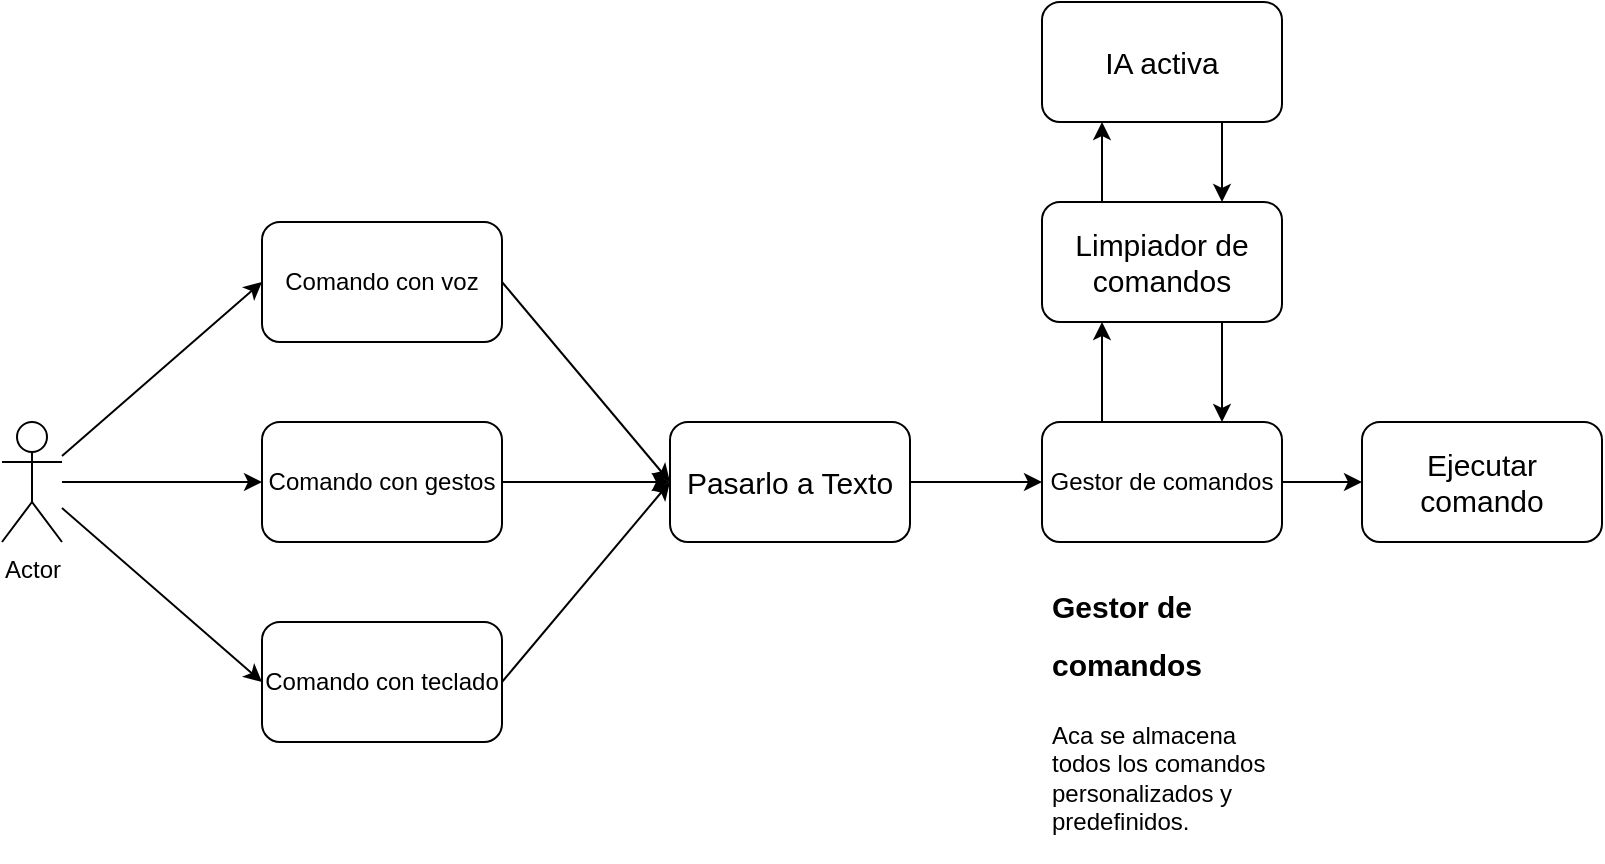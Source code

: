 <mxfile>
    <diagram id="ffAcAfUglFoblfI7BCaQ" name="Página-1">
        <mxGraphModel dx="1185" dy="343" grid="1" gridSize="10" guides="1" tooltips="1" connect="1" arrows="1" fold="1" page="1" pageScale="1" pageWidth="827" pageHeight="1169" math="0" shadow="0">
            <root>
                <mxCell id="0"/>
                <mxCell id="1" parent="0"/>
                <mxCell id="16" style="edgeStyle=none;html=1;entryX=0;entryY=0.5;entryDx=0;entryDy=0;" edge="1" parent="1" source="12" target="13">
                    <mxGeometry relative="1" as="geometry"/>
                </mxCell>
                <mxCell id="17" style="edgeStyle=none;html=1;entryX=0;entryY=0.5;entryDx=0;entryDy=0;" edge="1" parent="1" source="12" target="14">
                    <mxGeometry relative="1" as="geometry"/>
                </mxCell>
                <mxCell id="18" style="edgeStyle=none;html=1;entryX=0;entryY=0.5;entryDx=0;entryDy=0;" edge="1" parent="1" source="12" target="15">
                    <mxGeometry relative="1" as="geometry"/>
                </mxCell>
                <mxCell id="12" value="Actor" style="shape=umlActor;verticalLabelPosition=bottom;verticalAlign=top;html=1;outlineConnect=0;" vertex="1" parent="1">
                    <mxGeometry x="14" y="230" width="30" height="60" as="geometry"/>
                </mxCell>
                <mxCell id="32" style="edgeStyle=none;html=1;entryX=0;entryY=0.5;entryDx=0;entryDy=0;fontSize=15;exitX=1;exitY=0.5;exitDx=0;exitDy=0;" edge="1" parent="1" source="13" target="31">
                    <mxGeometry relative="1" as="geometry"/>
                </mxCell>
                <mxCell id="13" value="Comando con voz" style="rounded=1;whiteSpace=wrap;html=1;" vertex="1" parent="1">
                    <mxGeometry x="144" y="130" width="120" height="60" as="geometry"/>
                </mxCell>
                <mxCell id="33" style="edgeStyle=none;html=1;entryX=0;entryY=0.5;entryDx=0;entryDy=0;fontSize=15;" edge="1" parent="1" source="14" target="31">
                    <mxGeometry relative="1" as="geometry"/>
                </mxCell>
                <mxCell id="14" value="Comando con gestos" style="rounded=1;whiteSpace=wrap;html=1;" vertex="1" parent="1">
                    <mxGeometry x="144" y="230" width="120" height="60" as="geometry"/>
                </mxCell>
                <mxCell id="34" style="edgeStyle=none;html=1;entryX=0;entryY=0.5;entryDx=0;entryDy=0;fontSize=15;exitX=1;exitY=0.5;exitDx=0;exitDy=0;" edge="1" parent="1" source="15" target="31">
                    <mxGeometry relative="1" as="geometry"/>
                </mxCell>
                <mxCell id="15" value="Comando con teclado" style="rounded=1;whiteSpace=wrap;html=1;" vertex="1" parent="1">
                    <mxGeometry x="144" y="330" width="120" height="60" as="geometry"/>
                </mxCell>
                <mxCell id="22" style="edgeStyle=none;html=1;fontSize=15;entryX=0.25;entryY=1;entryDx=0;entryDy=0;exitX=0.25;exitY=0;exitDx=0;exitDy=0;" edge="1" parent="1" source="19" target="21">
                    <mxGeometry relative="1" as="geometry"/>
                </mxCell>
                <mxCell id="27" style="edgeStyle=none;html=1;entryX=0;entryY=0.5;entryDx=0;entryDy=0;fontSize=15;" edge="1" parent="1" source="19" target="26">
                    <mxGeometry relative="1" as="geometry"/>
                </mxCell>
                <mxCell id="19" value="Gestor de comandos" style="rounded=1;whiteSpace=wrap;html=1;" vertex="1" parent="1">
                    <mxGeometry x="534" y="230" width="120" height="60" as="geometry"/>
                </mxCell>
                <mxCell id="20" value="&lt;h1&gt;&lt;font style=&quot;font-size: 15px;&quot;&gt;Gestor de comandos&lt;/font&gt;&lt;/h1&gt;&lt;p&gt;Aca se almacena todos los comandos personalizados y predefinidos.&lt;/p&gt;" style="text;html=1;strokeColor=none;fillColor=none;spacing=5;spacingTop=-20;whiteSpace=wrap;overflow=hidden;rounded=0;" vertex="1" parent="1">
                    <mxGeometry x="534" y="300" width="130" height="150" as="geometry"/>
                </mxCell>
                <mxCell id="24" style="edgeStyle=none;html=1;entryX=0.25;entryY=1;entryDx=0;entryDy=0;fontSize=15;exitX=0.25;exitY=0;exitDx=0;exitDy=0;" edge="1" parent="1" source="21" target="23">
                    <mxGeometry relative="1" as="geometry"/>
                </mxCell>
                <mxCell id="21" value="Limpiador de comandos" style="rounded=1;whiteSpace=wrap;html=1;fontSize=15;" vertex="1" parent="1">
                    <mxGeometry x="534" y="120" width="120" height="60" as="geometry"/>
                </mxCell>
                <mxCell id="37" style="edgeStyle=none;html=1;entryX=0.75;entryY=0;entryDx=0;entryDy=0;fontSize=15;exitX=0.75;exitY=1;exitDx=0;exitDy=0;" edge="1" parent="1" source="23" target="21">
                    <mxGeometry relative="1" as="geometry"/>
                </mxCell>
                <mxCell id="23" value="IA activa" style="rounded=1;whiteSpace=wrap;html=1;fontSize=15;" vertex="1" parent="1">
                    <mxGeometry x="534" y="20" width="120" height="60" as="geometry"/>
                </mxCell>
                <mxCell id="26" value="Ejecutar comando" style="rounded=1;whiteSpace=wrap;html=1;fontSize=15;" vertex="1" parent="1">
                    <mxGeometry x="694" y="230" width="120" height="60" as="geometry"/>
                </mxCell>
                <mxCell id="35" style="edgeStyle=none;html=1;entryX=0;entryY=0.5;entryDx=0;entryDy=0;fontSize=15;" edge="1" parent="1" source="31" target="19">
                    <mxGeometry relative="1" as="geometry"/>
                </mxCell>
                <mxCell id="31" value="Pasarlo a Texto" style="rounded=1;whiteSpace=wrap;html=1;fontSize=15;" vertex="1" parent="1">
                    <mxGeometry x="348" y="230" width="120" height="60" as="geometry"/>
                </mxCell>
                <mxCell id="38" style="edgeStyle=none;html=1;entryX=0.75;entryY=0;entryDx=0;entryDy=0;fontSize=15;exitX=0.75;exitY=1;exitDx=0;exitDy=0;" edge="1" parent="1" source="21" target="19">
                    <mxGeometry relative="1" as="geometry">
                        <mxPoint x="574" y="130" as="sourcePoint"/>
                        <mxPoint x="574" y="90" as="targetPoint"/>
                    </mxGeometry>
                </mxCell>
            </root>
        </mxGraphModel>
    </diagram>
</mxfile>